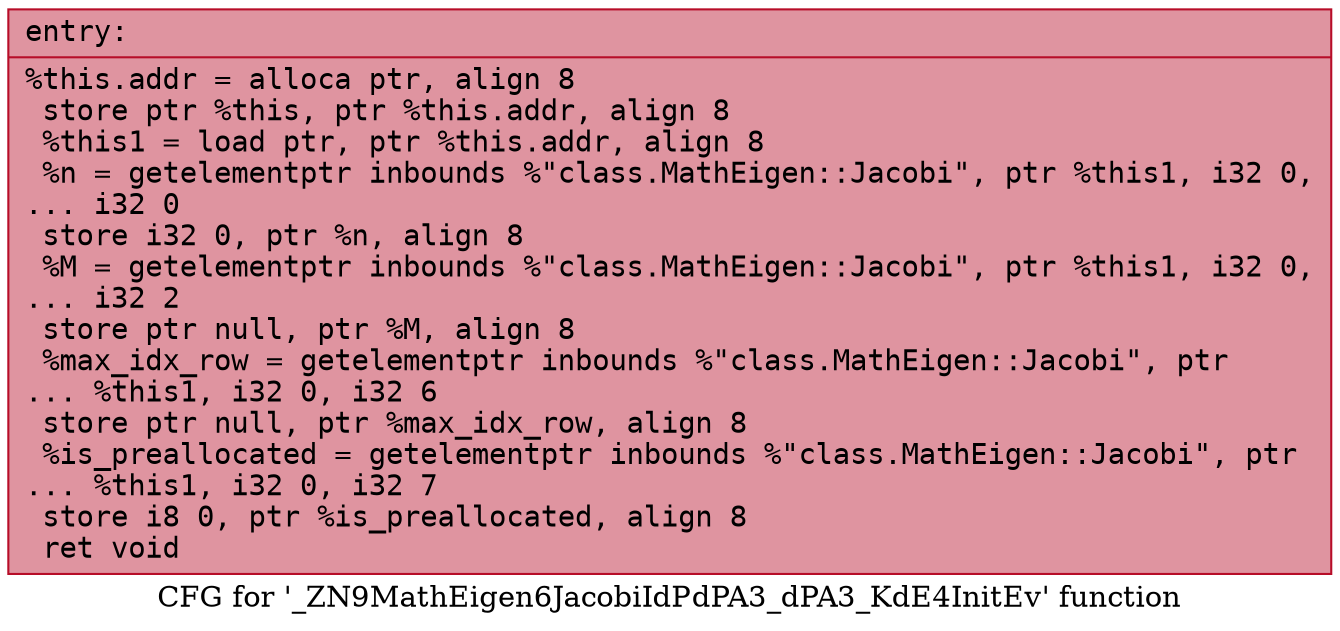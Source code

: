 digraph "CFG for '_ZN9MathEigen6JacobiIdPdPA3_dPA3_KdE4InitEv' function" {
	label="CFG for '_ZN9MathEigen6JacobiIdPdPA3_dPA3_KdE4InitEv' function";

	Node0x560092470160 [shape=record,color="#b70d28ff", style=filled, fillcolor="#b70d2870" fontname="Courier",label="{entry:\l|  %this.addr = alloca ptr, align 8\l  store ptr %this, ptr %this.addr, align 8\l  %this1 = load ptr, ptr %this.addr, align 8\l  %n = getelementptr inbounds %\"class.MathEigen::Jacobi\", ptr %this1, i32 0,\l... i32 0\l  store i32 0, ptr %n, align 8\l  %M = getelementptr inbounds %\"class.MathEigen::Jacobi\", ptr %this1, i32 0,\l... i32 2\l  store ptr null, ptr %M, align 8\l  %max_idx_row = getelementptr inbounds %\"class.MathEigen::Jacobi\", ptr\l... %this1, i32 0, i32 6\l  store ptr null, ptr %max_idx_row, align 8\l  %is_preallocated = getelementptr inbounds %\"class.MathEigen::Jacobi\", ptr\l... %this1, i32 0, i32 7\l  store i8 0, ptr %is_preallocated, align 8\l  ret void\l}"];
}
